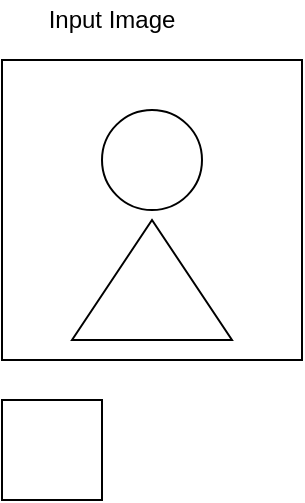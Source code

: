 <mxGraphModel dx="602" dy="433" grid="1" gridSize="10" guides="1" tooltips="1" connect="1" arrows="1" fold="1" page="1" pageScale="1" pageWidth="1100" pageHeight="850" background="#ffffff"><root><mxCell id="0"/><mxCell id="4" parent="0"/><mxCell id="5" value="" style="whiteSpace=wrap;html=1;aspect=fixed;" parent="4" vertex="1"><mxGeometry x="40" y="70" width="150" height="150" as="geometry"/></mxCell><mxCell id="6" value="" style="ellipse;whiteSpace=wrap;html=1;aspect=fixed;" parent="4" vertex="1"><mxGeometry x="90" y="95" width="50" height="50" as="geometry"/></mxCell><mxCell id="7" value="" style="triangle;whiteSpace=wrap;html=1;rotation=-90;" parent="4" vertex="1"><mxGeometry x="85" y="140" width="60" height="80" as="geometry"/></mxCell><mxCell id="8" value="Input Image" style="text;html=1;strokeColor=none;fillColor=none;align=center;verticalAlign=middle;whiteSpace=wrap;rounded=0;" parent="4" vertex="1"><mxGeometry x="50" y="40" width="90" height="20" as="geometry"/></mxCell><mxCell id="9" value="" style="whiteSpace=wrap;html=1;aspect=fixed;" parent="4" vertex="1"><mxGeometry x="40" y="240" width="50" height="50" as="geometry"/></mxCell></root></mxGraphModel>